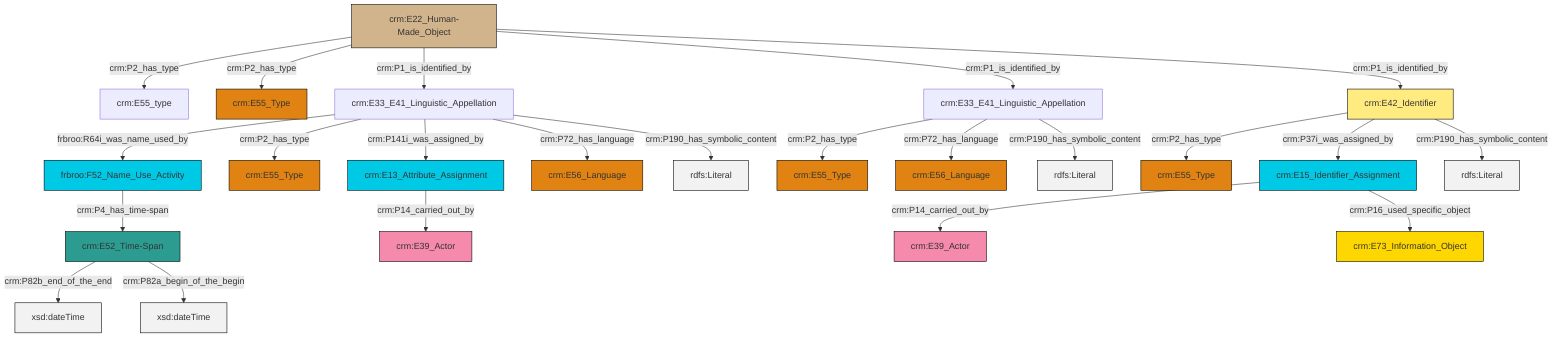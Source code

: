 graph TD
classDef Literal fill:#f2f2f2,stroke:#000000;
classDef CRM_Entity fill:#FFFFFF,stroke:#000000;
classDef Temporal_Entity fill:#00C9E6, stroke:#000000;
classDef Type fill:#E18312, stroke:#000000;
classDef Time-Span fill:#2C9C91, stroke:#000000;
classDef Appellation fill:#FFEB7F, stroke:#000000;
classDef Place fill:#008836, stroke:#000000;
classDef Persistent_Item fill:#B266B2, stroke:#000000;
classDef Conceptual_Object fill:#FFD700, stroke:#000000;
classDef Physical_Thing fill:#D2B48C, stroke:#000000;
classDef Actor fill:#f58aad, stroke:#000000;
classDef PC_Classes fill:#4ce600, stroke:#000000;
classDef Multi fill:#cccccc,stroke:#000000;

4["crm:E22_Human-Made_Object"]:::Physical_Thing -->|crm:P2_has_type| 5["crm:E55_type"]:::Default
6["frbroo:F52_Name_Use_Activity"]:::Temporal_Entity -->|crm:P4_has_time-span| 7["crm:E52_Time-Span"]:::Time-Span
4["crm:E22_Human-Made_Object"]:::Physical_Thing -->|crm:P2_has_type| 8["crm:E55_Type"]:::Type
0["crm:E33_E41_Linguistic_Appellation"]:::Default -->|frbroo:R64i_was_name_used_by| 6["frbroo:F52_Name_Use_Activity"]:::Temporal_Entity
14["crm:E33_E41_Linguistic_Appellation"]:::Default -->|crm:P2_has_type| 15["crm:E55_Type"]:::Type
7["crm:E52_Time-Span"]:::Time-Span -->|crm:P82b_end_of_the_end| 16[xsd:dateTime]:::Literal
0["crm:E33_E41_Linguistic_Appellation"]:::Default -->|crm:P2_has_type| 17["crm:E55_Type"]:::Type
18["crm:E42_Identifier"]:::Appellation -->|crm:P2_has_type| 19["crm:E55_Type"]:::Type
4["crm:E22_Human-Made_Object"]:::Physical_Thing -->|crm:P1_is_identified_by| 0["crm:E33_E41_Linguistic_Appellation"]:::Default
14["crm:E33_E41_Linguistic_Appellation"]:::Default -->|crm:P72_has_language| 25["crm:E56_Language"]:::Type
4["crm:E22_Human-Made_Object"]:::Physical_Thing -->|crm:P1_is_identified_by| 14["crm:E33_E41_Linguistic_Appellation"]:::Default
0["crm:E33_E41_Linguistic_Appellation"]:::Default -->|crm:P141i_was_assigned_by| 2["crm:E13_Attribute_Assignment"]:::Temporal_Entity
4["crm:E22_Human-Made_Object"]:::Physical_Thing -->|crm:P1_is_identified_by| 18["crm:E42_Identifier"]:::Appellation
23["crm:E15_Identifier_Assignment"]:::Temporal_Entity -->|crm:P14_carried_out_by| 21["crm:E39_Actor"]:::Actor
0["crm:E33_E41_Linguistic_Appellation"]:::Default -->|crm:P72_has_language| 11["crm:E56_Language"]:::Type
18["crm:E42_Identifier"]:::Appellation -->|crm:P37i_was_assigned_by| 23["crm:E15_Identifier_Assignment"]:::Temporal_Entity
0["crm:E33_E41_Linguistic_Appellation"]:::Default -->|crm:P190_has_symbolic_content| 31[rdfs:Literal]:::Literal
2["crm:E13_Attribute_Assignment"]:::Temporal_Entity -->|crm:P14_carried_out_by| 27["crm:E39_Actor"]:::Actor
18["crm:E42_Identifier"]:::Appellation -->|crm:P190_has_symbolic_content| 32[rdfs:Literal]:::Literal
14["crm:E33_E41_Linguistic_Appellation"]:::Default -->|crm:P190_has_symbolic_content| 33[rdfs:Literal]:::Literal
7["crm:E52_Time-Span"]:::Time-Span -->|crm:P82a_begin_of_the_begin| 34[xsd:dateTime]:::Literal
23["crm:E15_Identifier_Assignment"]:::Temporal_Entity -->|crm:P16_used_specific_object| 36["crm:E73_Information_Object"]:::Conceptual_Object